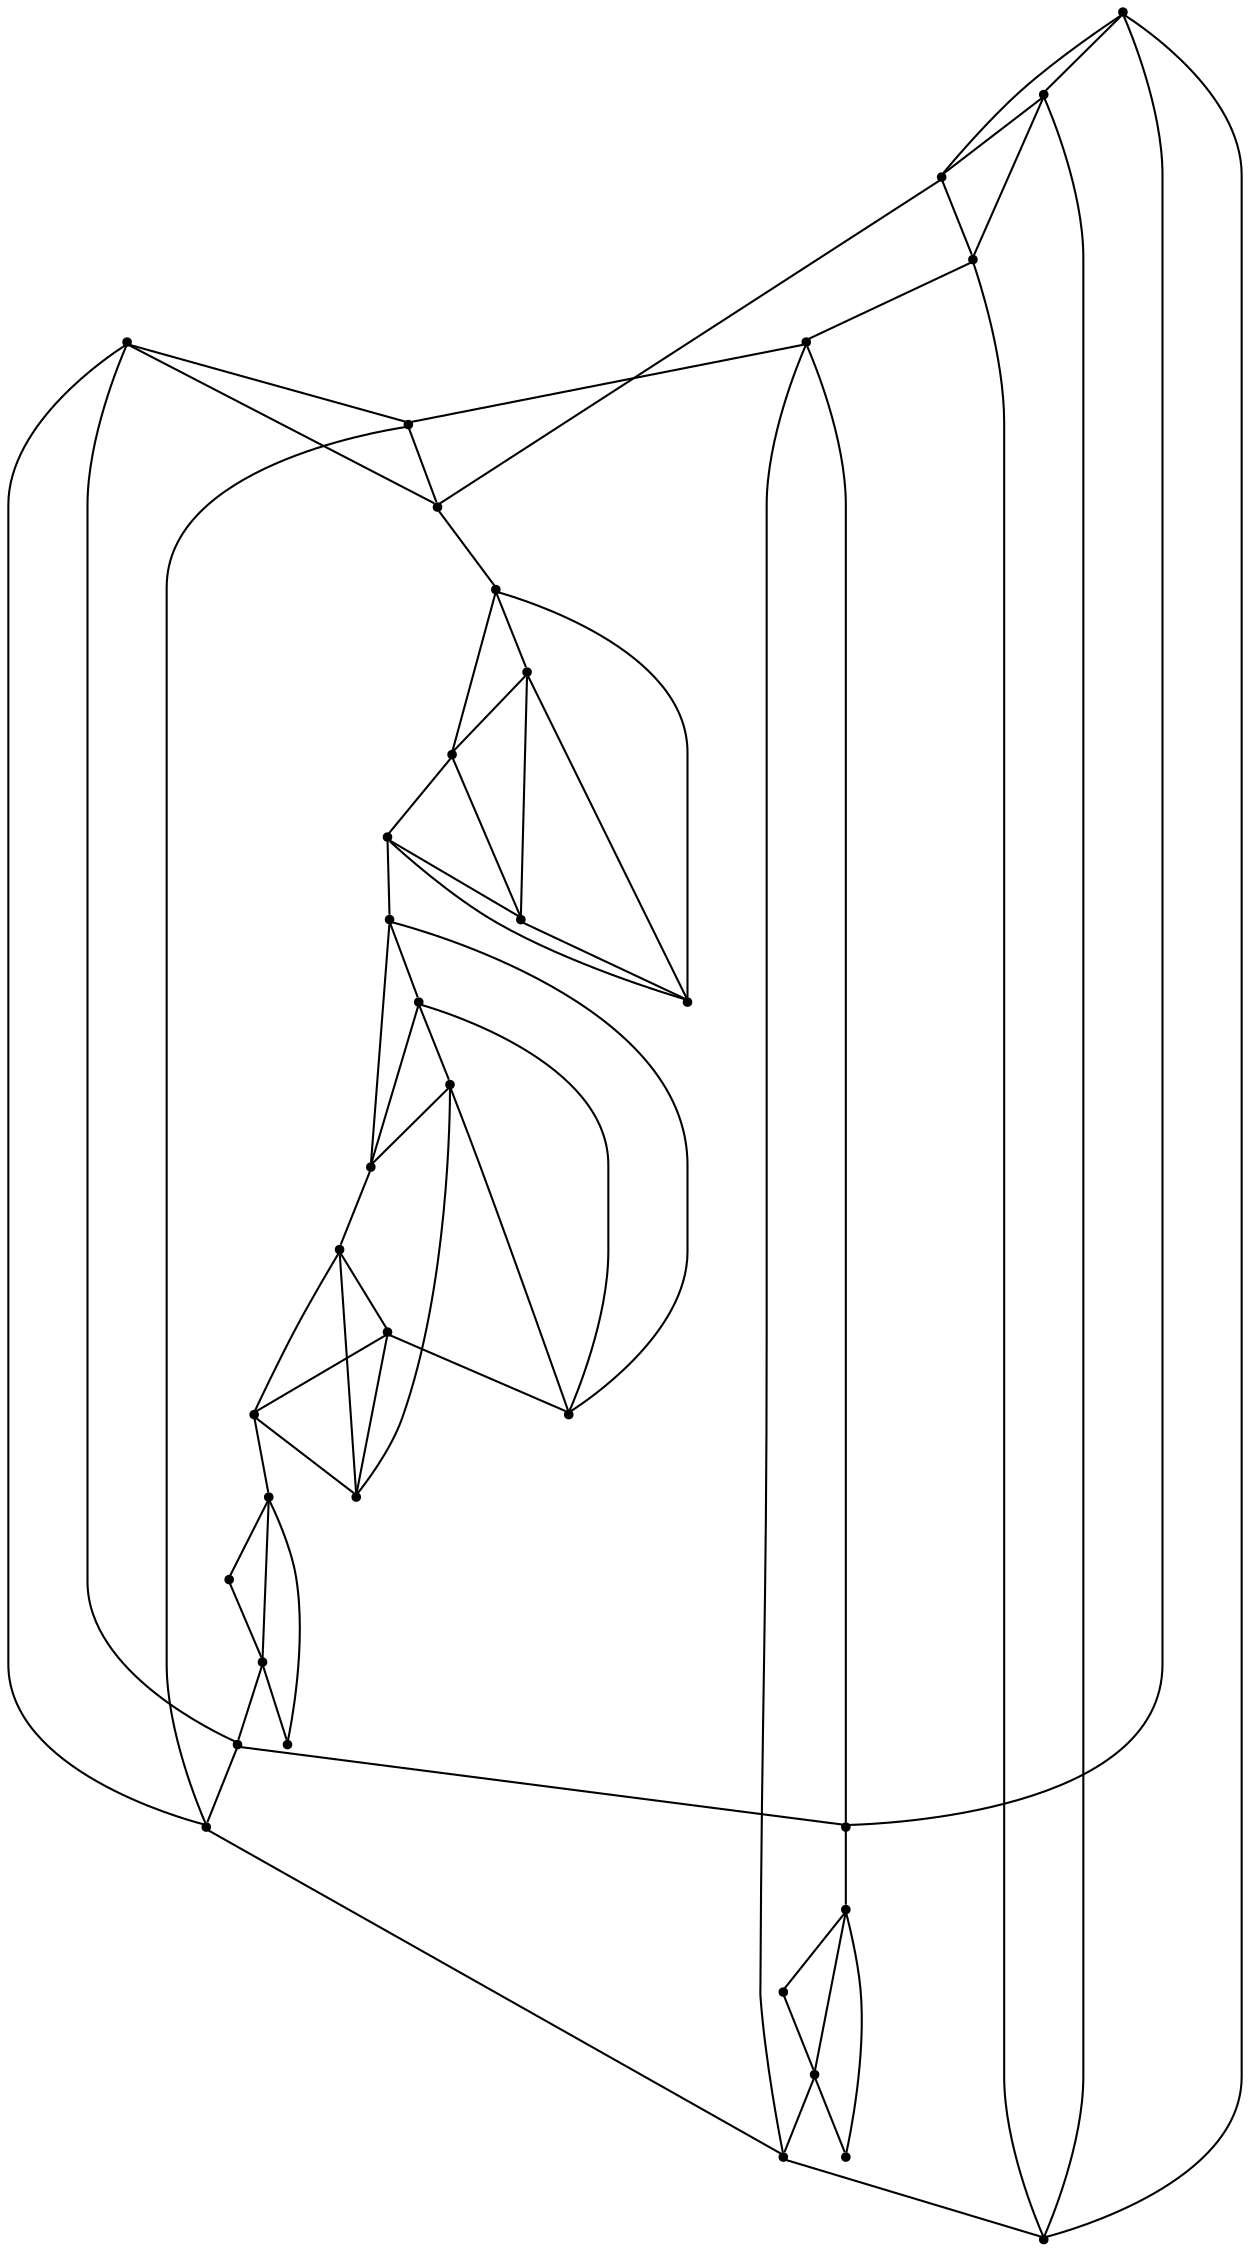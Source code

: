 graph {
  node [shape=point,comment="{\"directed\":false,\"doi\":\"10.1007/978-3-642-36763-2_12\",\"figure\":\"3\"}"]

  v0 [pos="1629.74580235541,724.6253460702118"]
  v1 [pos="1618.3583506680511,721.4123365932976"]
  v2 [pos="1623.3078011187329,705.6764242833879"]
  v3 [pos="1603.451846836163,722.6708840039825"]
  v4 [pos="1615.6564872008737,769.9745126826663"]
  v5 [pos="1601.775604785905,751.9422854932773"]
  v6 [pos="1590.9636972261794,728.9676907337553"]
  v7 [pos="1576.4573893441934,719.6786544689587"]
  v8 [pos="1598.502396385481,739.4486334590347"]
  v9 [pos="1610.707036750192,731.2930020572155"]
  v10 [pos="1588.453469721022,761.9480935049028"]
  v11 [pos="1596.8261543352232,779.6885757710793"]
  v12 [pos="1575.2565469978574,655.8223803082333"]
  v13 [pos="1468.7255303687357,574.6091908771505"]
  v14 [pos="1485.633522943394,576.259444636351"]
  v15 [pos="1522.5018134187203,590.8327012845305"]
  v16 [pos="1590.0921735184274,787.2813200629862"]
  v17 [pos="1544.738710918657,721.4123365932976"]
  v18 [pos="1571.5330068115181,740.5278607556264"]
  v19 [pos="1536.0199108883246,787.2813200629862"]
  v20 [pos="1478.6409735510174,558.0690087789252"]
  v21 [pos="1470.2016108198852,811.4521453141111"]
  v22 [pos="1453.7439500311425,792.2280116642393"]
  v23 [pos="1473.6916503486505,594.8250537821276"]
  v24 [pos="1439.446074888724,576.259444636351"]
  v25 [pos="1343.7729024609544,683.418601270695"]
  v26 [pos="1432.0449311576717,808.0557460467555"]
  v27 [pos="1450.9710820043324,830.6719549328631"]
  v28 [pos="1343.7729024609544,701.7840332110936"]
  v29 [pos="1361.248040774472,719.4619442034165"]
  v30 [pos="1351.4159452383542,738.8610739362614"]
  v31 [pos="1369.3454872838595,766.8907154298078"]
  v32 [pos="1321.5068650969383,699.3086525722931"]
  v33 [pos="1359.259149614863,752.1923162339207"]
  v34 [pos="1347.9551728219826,724.6253460702119"]
  v35 [pos="1346.4664947876724,764.6526477930622"]

  v0 -- v1 [id="-1",pos="1629.74580235541,724.6253460702118 1624.9678273461514,722.39446843957 1619.6336056460023,721.153912145186 1618.3583506680511,721.4123365932976"]
  v0 -- v16 [id="-2",pos="1629.74580235541,724.6253460702118 1642.5460944945594,730.5574904231732 1651.4153950560938,743.5142291070176 1651.4153950560938,758.5391672650379 1651.4153950560938,779.1883871124066 1634.6700258276917,795.9244223848898 1614.009225954301,795.9244223848898 1604.9117119699517,795.9244223848898 1596.573338154908,792.6794639836966 1590.0921735184274,787.2813200629862"]
  v2 -- v3 [id="-3",pos="1623.3078011187329,705.6764242833879 1621.8276424725418,703.738547035125 1619.6300563327852,703.2051133209354 1617.3075022727317,703.2051133209354 1609.1141105340193,703.2051133209354 1602.4718757521616,709.8437092752652 1603.451846836163,722.6708840039825"]
  v33 -- v29 [id="-4",pos="1359.259149614863,752.1923162339207 1362.4853132839287,746.8577300650877 1364.3417972390137,740.6027049550205 1364.3417972390137,733.9143187463154 1364.3417972390137,728.7630056567656 1363.2405510773624,723.868757674176 1361.248040774472,719.4619442034165"]
  v32 -- v35 [id="-5",pos="1321.5068650969383,699.3086525722931 1305.514173214046,702.7167641002771 1293.5198389378072,716.9159867953335 1293.5198389378072,733.9143187463154 1293.5198389378072,753.4591937633808 1309.377142177539,769.3034612060617 1328.9329176856038,769.3034612060617 1335.3151248983822,769.3034612060617 1341.3029593659442,767.6158831127237 1346.4664947876724,764.6526477930622"]
  v34 -- v32 [id="-6",pos="1347.9551728219826,724.6253460702119 1347.093517932915,727.7478452982459 1345.454989543243,727.9341837073881 1343.7728706488756,727.934183707388 1331.4764842492268,727.934183707388 1321.5068332848598,717.9700262896387 1321.5068332848598,705.676360694695 1321.5068332848598,703.5432490114853 1321.8069874343955,701.480271332792 1321.5068650969383,699.3086525722931"]
  v29 -- v25 [id="-7",pos="1361.248040774472,719.4619442034165 1364.25336135223,715.6757548211699 1366.0431072072781,710.8851537242474 1366.0431072072781,705.676360694695 1366.0431072072781,693.3826950997512 1356.073456242911,683.4185376820019 1343.7729024609544,683.418601270695"]
  v34 -- v30 [id="-8",pos="1347.9551728219826,724.6253460702119 1349.2370728606363,729.342395774646 1350.8016998225944,733.9245777278279 1351.4159452383542,738.8610739362614"]
  v33 -- v31 [id="-9",pos="1359.259149614863,752.1923162339207 1362.3212198785181,757.3160679336279 1365.6600522655401,762.2471927340094 1369.3454872838595,766.8907154298078"]
  v31 -- v26 [id="-10",pos="1369.3454872838595,766.8907154298078 1385.0211489767523,786.7099562515032 1406.8928807143193,801.4047691442037 1432.0449311576717,808.0557460467555"]
  v26 -- v21 [id="-11",pos="1432.0449311576717,808.0557460467555 1441.7696906077101,810.6411560097474 1451.9931795629973,812.0145873031728 1462.5376675067869,812.0145873031728 1465.1280248516862,812.0145873031728 1467.6990062368013,811.9317130352599 1470.2016108198852,811.4521453141111"]
  v25 -- v32 [id="-12",pos="1343.7729024609544,683.418601270695 1333.6100680276193,683.4185376820019 1325.0366133417162,690.2248607298653 1321.5068650969383,699.3086525722931"]
  v31 -- v35 [id="-13",pos="1369.3454872838595,766.8907154298078 1366.4660131692617,768.8347739314518 1362.9950570138642,769.9702522402392 1359.2589905544694,769.9702522402392 1354.2580748513215,769.9702522402392 1349.7327996313315,767.9374565063335 1346.4664947876724,764.6526477930622"]
  v31 -- v30 [id="-14",pos="1369.3454872838595,766.8907154298078 1374.1426689225182,763.6502863809426 1377.29707541246,758.1641288357364 1377.29707541246,751.9422854932773 1377.29707541246,741.9864581943033 1369.2203703783773,733.9143187463154 1359.2589905544694,733.9143187463154 1355.8618968388605,733.9143187463154 1352.6842830463681,734.8523336276962 1351.4159452383542,738.8610739362614"]
  v30 -- v35 [id="-15",pos="1351.4159452383542,738.8610739362614 1344.7255954784955,739.6365868349233 1341.2168337504067,745.3802710521322 1341.2168337504067,751.9422854932773 1341.2168337504067,756.9020268920365 1343.221294606224,761.3942783247826 1346.4664947876724,764.6526477930622"]
  v28 -- v32 [id="-16",pos="1343.7729024609544,701.7840332110936 1339.2625644709046,699.6893377810636 1334.2337684319723,698.5251762865691 1328.9329176856038,698.5251762865691 1326.3849543715141,698.5251762865691 1323.899776451114,698.7941491210086 1321.5068650969383,699.3086525722931"]
  v30 -- v33 [id="-17",pos="1351.4159452383542,738.8610739362614 1354.5810011495082,743.1236068107432 1356.832936287302,747.7212266341047 1359.259149614863,752.1923162339207"]
  v24 -- v23 [id="-18",pos="1439.446074888724,576.259444636351 1439.4501150227175,587.3612037708117 1449.7909493212228,597.6920135920578 1462.5459386472457,597.6920135920578 1466.5885538014236,597.6920135920577 1470.3889212416195,596.6535650742985 1473.6916503486505,594.8250537821276"]
  v27 -- v21 [id="-19",pos="1450.9710820043324,830.6719549328631 1461.5952664877168,830.6718277554771 1470.2056509538786,822.0662427624087 1470.2016108198852,811.4521453141111"]
  v28 -- v34 [id="-20",pos="1343.7729024609544,701.7840332110936 1344.6225383280866,709.6255052464297 1345.9421976383271,717.2775300314092 1347.9551728219826,724.6253460702119"]
  v21 -- v19 [id="-21",pos="1470.2016108198852,811.4521453141111 1494.845668009432,810.193283410932 1517.4054481849557,801.1349627824226 1536.0199108883246,787.2813200629862"]
  v19 -- v18 [id="-22",pos="1536.0199108883246,787.2813200629862 1551.18135442849,774.7178120866148 1563.5962153004732,758.8194546796126 1571.5330068115181,740.5278607556264"]
  v18 -- v7 [id="-23",pos="1571.5330068115181,740.5278607556264 1574.3747924630534,733.9996632282755 1576.640761518859,727.1632657656301 1576.4573893441934,719.6786544689587"]
  v7 -- v12 [id="-24",pos="1576.4573893441934,719.6786544689587 1580.2579478055397,711.4805166761588 1581.3066635590849,702.5185734310984 1581.3066635590849,693.3118572958151 1581.3066635590849,680.2091438593147 1579.1825840390416,667.602195916397 1575.2565469978574,655.8223803082333"]
  v24 -- v13 [id="-25",pos="1439.446074888724,576.259444636351 1447.0095470896454,575.3709192177996 1454.6845841195764,574.6091272884576 1462.5376675067869,574.6091272884576 1464.6103452408036,574.6091272884576 1466.6706176703365,574.6621868807979 1468.7255303687357,574.6091908771505"]
  v25 -- v28 [id="-26",pos="1343.7729024609544,683.418601270695 1343.9101862589955,686.6809685501139 1343.7728706488756,689.9803880188624 1343.7728706488756,693.3118572958151 1343.7728706488756,696.1530420060894 1343.872743448369,698.9709161541795 1343.7729024609544,701.7840332110936"]
  v23 -- v14 [id="-27",pos="1473.6916503486505,594.8250537821276 1480.8143585597588,590.8983149229184 1485.6375630773873,583.3194912257165 1485.633522943394,576.259444636351"]
  v13 -- v23 [id="-28",pos="1468.7255303687357,574.6091908771505 1468.7253713083423,585.0788011870968 1470.5603459857168,590.4445717712667 1473.6916503486505,594.8250537821276"]
  v23 -- v15 [id="-29",pos="1473.6916503486505,594.8250537821276 1478.554219904121,601.6854303092396 1486.5619937042097,606.1559229772541 1495.615612430528,606.1559229772541 1506.7293041865082,606.1559229772541 1516.2685172987926,599.4157151443284 1522.5018134187203,590.8327012845305"]
  v21 -- v22 [id="-30",pos="1470.2016108198852,811.4521453141111 1470.2056509538786,800.8377935110418 1461.5952664877168,792.2322085179734 1453.7439500311425,792.2280116642393"]
  v20 -- v24 [id="-31",pos="1478.6409735510174,558.0690087789252 1474.4846616806287,554.0212008484366 1468.8057177478436,551.5303106612055 1462.5459386472457,551.5303106612055 1449.7909493212228,551.5303106612055 1439.4501150227175,561.8653173361857 1439.446074888724,576.259444636351"]
  v14 -- v20 [id="-32",pos="1485.633522943394,576.259444636351 1485.6375630773873,568.1236987936102 1482.9577402752802,562.2594485104867 1478.6409735510174,558.0690087789252"]
  v20 -- v15 [id="-33",pos="1478.6409735510174,558.0690087789252 1483.4173740425147,554.6177768088064 1489.2586910629223,552.4138119609254 1495.615612430528,552.4138119609254 1510.4638365342587,552.4138119609254 1522.5016543583267,564.4449198427164 1522.5016543583267,579.2848674690898 1522.5016543583267,583.017318169082 1521.7401521093855,586.572084025054 1522.5018134187203,590.8327012845305"]
  v20 -- v13 [id="-34",pos="1478.6409735510174,558.0690087789252 1472.6638746285894,563.2271248424224 1468.7253713083423,570.796501552093 1468.7255303687357,574.6091908771505"]
  v19 -- v16 [id="-35",pos="1536.0199108883246,787.2813200629862 1543.0888651630694,793.5592949325711 1552.4000655468883,797.366359586016 1562.6014157868378,797.366359586016 1573.049248830495,797.366359586016 1582.5633971418179,793.3731014649833 1590.0921735184274,787.2813200629862"]
  v17 -- v12 [id="-36",pos="1544.738710918657,721.4123365932976 1540.5639656883855,714.7854525980555 1538.1545968045634,706.9367030201288 1538.1545968045634,698.5251762865691 1538.1545968045632,676.7613483098477 1554.284219455536,658.7650559802821 1575.2565469978574,655.8223803082333"]
  v18 -- v8 [id="-37",pos="1571.5330068115181,740.5278607556264 1574.670503137766,741.2681832958067 1577.9456514364024,741.6530626772145 1581.310735505157,741.6530626772145 1587.2558064309096,741.6530626772145 1592.9203318372693,740.4513519555604 1598.502396385481,739.4486334590347"]
  v16 -- v11 [id="-38",pos="1590.0921735184274,787.2813200629862 1592.1428787553543,784.5898700821849 1594.3075595345533,782.0504870391428 1596.8261543352232,779.6885757710793"]
  v17 -- v7 [id="-39",pos="1544.738710918657,721.4123365932976 1550.1133230593637,718.7278975682659 1556.1810769753408,717.2199340677086 1562.6014157868378,717.2199340677086 1567.472104942465,717.2199340677086 1572.1398723301447,718.0878062409685 1576.4573893441934,719.6786544689587"]
  v17 -- v19 [id="-40",pos="1544.738710918657,721.4123365932976 1531.556675910385,727.974913665707 1522.5058535527137,741.5770992657351 1522.5058535527137,757.2931468268623 1522.5058535527137,769.2302905149763 1527.7274369064303,779.9479089498105 1536.0199108883246,787.2813200629862"]
  v35 -- v33 [id="-41",pos="1346.4664947876724,764.6526477930622 1351.725581321009,761.6638928342985 1356.1347706918696,757.359818413184 1359.259149614863,752.1923162339207"]
  v12 -- v15 [id="-42",pos="1575.2565469978574,655.8223803082333 1566.1007677018674,628.2985700443844 1547.1363503110936,605.2564104151577 1522.5018134187203,590.8327012845305"]
  v15 -- v14 [id="-43",pos="1522.5018134187203,590.8327012845305 1511.242201111818,584.2306829274346 1498.7922214752607,579.434274023414 1485.633522943394,576.259444636351"]
  v14 -- v13 [id="-44",pos="1485.633522943394,576.259444636351 1480.0673760663024,575.7595886310235 1474.445923223795,575.06046931899 1468.7255303687357,574.6091908771505"]
  v22 -- v26 [id="-45",pos="1453.7439500311425,792.2280116642393 1440.3507785945483,792.2322085179734 1431.7445933227732,800.8377935110418 1432.0449311576717,808.0557460467555"]
  v11 -- v5 [id="-46",pos="1596.8261543352232,779.6885757710793 1600.2837602949028,772.9598664763438 1602.6969780209618,765.4083158040412 1602.6969780209618,757.2931468268623 1602.6969780209618,755.453026998912 1602.5729003644678,753.6418860888898 1601.775604785905,751.9422854932773"]
  v8 -- v9 [id="-47",pos="1598.502396385481,739.4486334590347 1602.5191910427122,736.4029822814975 1606.5843426639312,733.8053545441268 1610.707036750192,731.2930020572155"]
  v1 -- v2 [id="-48",pos="1618.3583506680511,721.4123365932976 1620.8945272805154,716.5685397328067 1622.9128143555047,711.3494263654254 1623.3078011187329,705.6764242833879"]
  v2 -- v12 [id="-49",pos="1623.3078011187329,705.6764242833879 1624.255378020257,703.41133024257 1624.462675011364,700.9924633412851 1624.462675011364,698.5251762865691 1624.462675011364,674.7045975561623 1605.1404001608732,655.3972898959238 1581.310735505157,655.3972898959238 1579.2528376685123,655.3972898959238 1577.2285745848133,655.5412295418578 1575.2565469978574,655.8223803082333"]
  v10 -- v11 [id="-50",pos="1588.453469721022,761.9480935049028 1587.8946905588573,773.4790763167142 1594.1074622784195,779.6925818587346 1596.8261543352232,779.6885757710793"]
  v11 -- v4 [id="-51",pos="1596.8261543352232,779.6885757710793 1609.4393572265312,779.6925818587346 1615.6563281404804,773.4790763167142 1615.6564872008737,769.9745126826663"]
  v5 -- v10 [id="-52",pos="1601.775604785905,751.9422854932773 1594.1074622784195,751.9464187583185 1587.8946905588573,758.1599243003387 1588.453469721022,761.9480935049028"]
  v3 -- v9 [id="-53",pos="1603.451846836163,722.6708840039825 1602.4718757521616,723.8476085978455 1605.8213886827336,728.8809416236824 1610.707036750192,731.2930020572155"]
  v9 -- v0 [id="-54",pos="1610.707036750192,731.2930020572155 1612.6876958222342,732.3021230805464 1614.9324283176654,732.8599546286634 1617.3075022727317,732.8599546286634 1622.9994515188653,732.8599546286634 1627.94083471326,729.6561145089522 1629.74580235541,724.6253460702118"]
  v9 -- v1 [id="-55",pos="1610.707036750192,731.2930020572155 1613.1816966275505,727.8878840777338 1615.846840844482,724.7131479130786 1618.3583506680511,721.4123365932976"]
  v8 -- v6 [id="-56",pos="1598.502396385481,739.4486334590347 1596.5672617439316,735.5474023621143 1594.0098192380003,732.0134686318238 1590.9636972261794,728.9676907337553"]
  v6 -- v7 [id="-57",pos="1590.9636972261794,728.9676907337553 1586.8980853977168,724.9004680351995 1581.961856214778,721.7028975801877 1576.4573893441934,719.6786544689587"]
  v16 -- v6 [id="-58",pos="1590.0921735184274,787.2813200629862 1581.8483446192859,780.4269362000475 1576.603184100823,770.0959161296691 1576.603184100823,758.5391672650379 1576.603184100823,746.5551805266547 1582.2456198923019,735.8869325724115 1590.9636972261794,728.9676907337553"]
  v34 -- v29 [id="-59",pos="1347.9551728219826,724.6253460702119 1353.7326512011182,726.2595753792256 1358.144208853658,723.4010425516235 1361.248040774472,719.4619442034165"]
  v3 -- v6 [id="-60",pos="1603.451846836163,722.6708840039825 1598.8816556590054,724.0055753387421 1594.6791135186813,726.1928193538733 1590.9636972261794,728.9676907337553"]
  v1 -- v3 [id="-61",pos="1618.3583506680511,721.4123365932976 1610.341078890121,721.153912145186 1606.7963474055177,721.681586565478 1603.451846836163,722.6708840039825"]
  v4 -- v5 [id="-62",pos="1615.6564872008737,769.9745126826663 1615.6563281404804,758.1599243003387 1609.4393572265312,751.9464187583185 1601.775604785905,751.9422854932773"]
  v5 -- v8 [id="-63",pos="1601.775604785905,751.9422854932773 1601.7354631197604,747.4573637813003 1600.420487032897,743.2749692154266 1598.502396385481,739.4486334590347"]
  v0 -- v2 [id="-64",pos="1629.74580235541,724.6253460702118 1631.5203263707942,722.8881364660433 1632.1390568472295,720.53258215032 1632.1390568472295,718.0325339747994 1632.1390568472293,712.1649687316035 1628.73089188033,707.0933217915265 1623.3078011187329,705.6764242833879"]
  v26 -- v27 [id="-65",pos="1432.0449311576717,808.0557460467555 1431.7445933227732,822.0662427624087 1440.3507785945483,830.6718277554771 1450.9710820043324,830.6719549328631"]
  v17 -- v18 [id="-66",pos="1544.738710918657,721.4123365932976 1550.6973907214942,730.9211328709645 1560.2679522371768,737.9321875109247 1571.5330068115181,740.5278607556264"]
  v29 -- v28 [id="-67",pos="1361.248040774472,719.4619442034165 1357.7643714606734,711.6586150544272 1351.5284347519735,705.3579384832009 1343.7729024609544,701.7840332110936"]
  v24 -- v25 [id="-68",pos="1439.446074888724,576.259444636351 1388.1273548971865,586.8957599686369 1348.574722353868,630.1760511820759 1343.7729024609544,683.418601270695"]
}